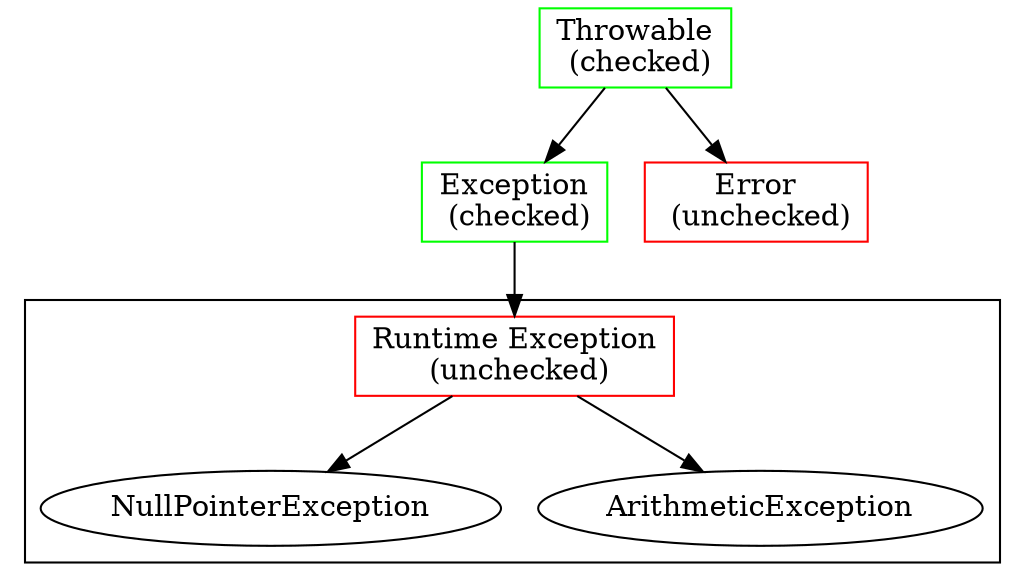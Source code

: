 digraph G {
  Throwable[label = "Throwable\n (checked)",color=green,shape=box];
  Exception[label = "Exception\n (checked)",color=green,shape=box];
  Error[label = "Error\n (unchecked)",color=red,shape=box];
  RuntimeException[label = "Runtime Exception\n (unchecked)",color=red,shape=box];
  Throwable -> Exception;
  Throwable -> Error;
  Exception -> RuntimeException;

  RuntimeException -> NullPointerException;
  RuntimeException -> ArithmeticException;
   subgraph cluster0{
     RuntimeException
     ArithmeticException;
     NullPointerException
  }
}